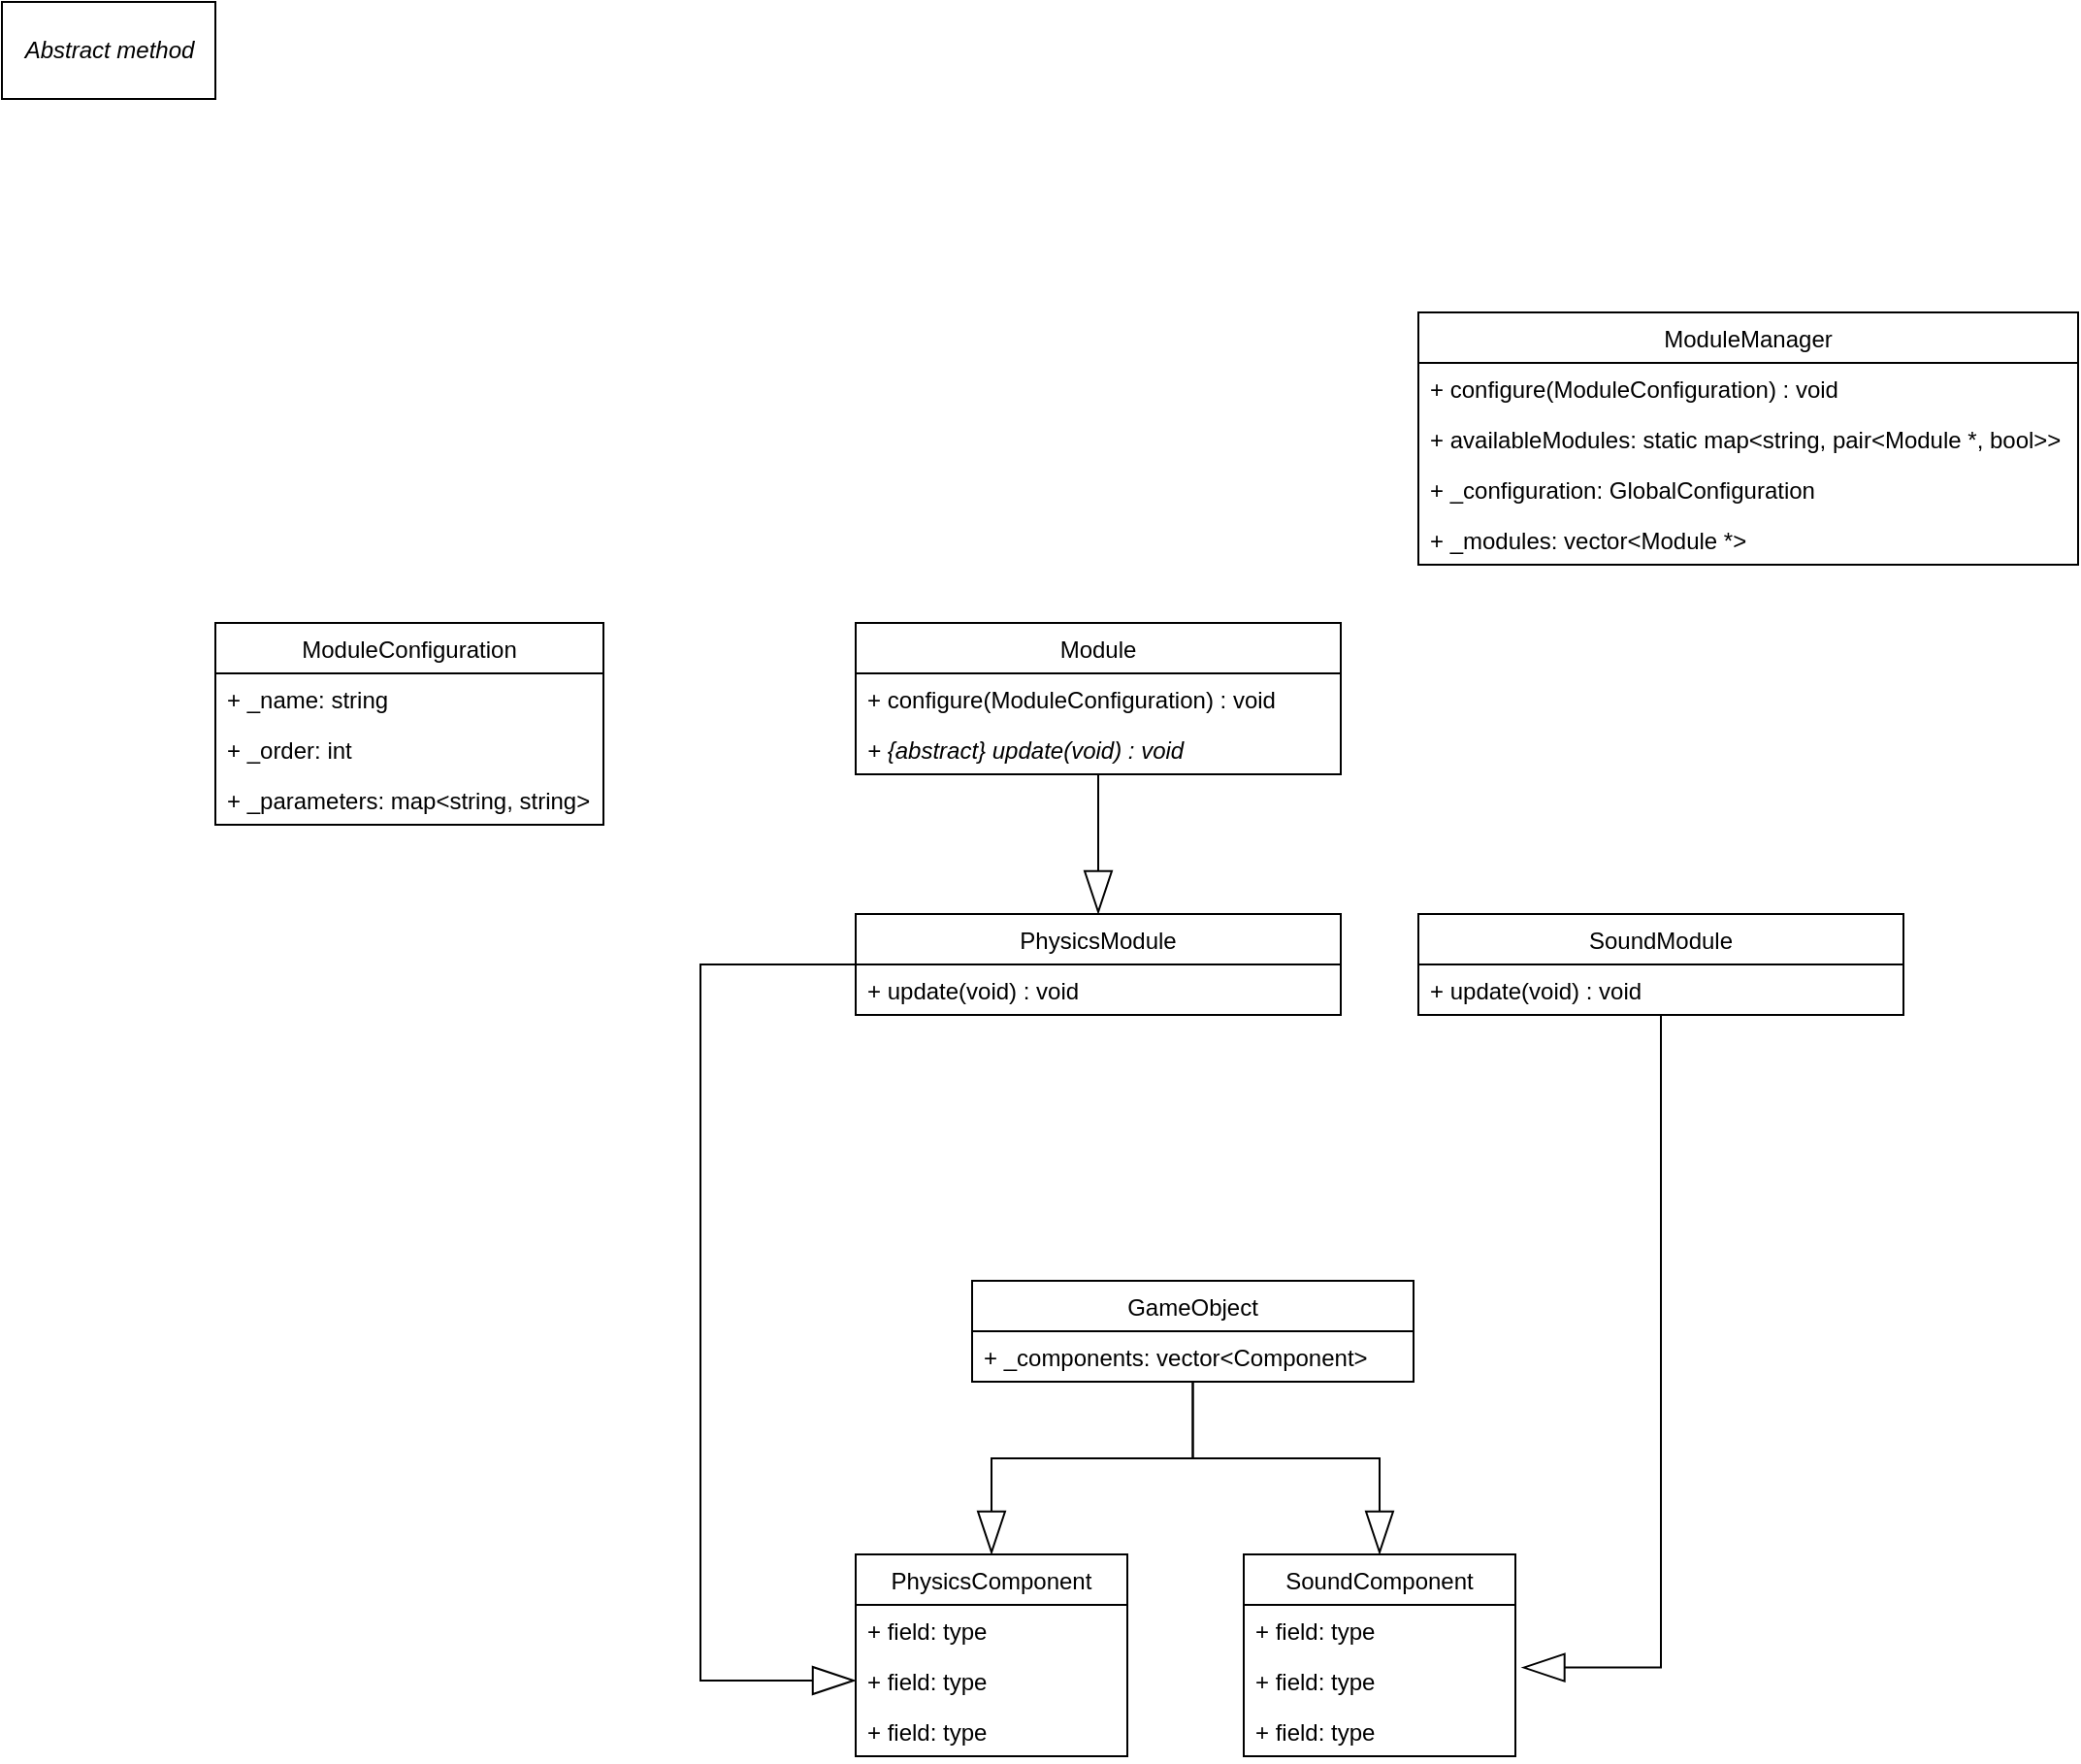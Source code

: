 <mxfile version="13.7.3" type="device"><diagram id="C5RBs43oDa-KdzZeNtuy" name="Page-1"><mxGraphModel dx="2500" dy="2136" grid="1" gridSize="10" guides="1" tooltips="1" connect="1" arrows="1" fold="1" page="1" pageScale="1" pageWidth="827" pageHeight="1169" math="0" shadow="0"><root><mxCell id="WIyWlLk6GJQsqaUBKTNV-0"/><mxCell id="WIyWlLk6GJQsqaUBKTNV-1" parent="WIyWlLk6GJQsqaUBKTNV-0"/><mxCell id="Kf1oH11V687AwYZiQJjq-15" style="edgeStyle=orthogonalEdgeStyle;rounded=0;orthogonalLoop=1;jettySize=auto;html=1;entryX=0.5;entryY=0;entryDx=0;entryDy=0;startArrow=none;startFill=0;endArrow=blockThin;endFill=0;startSize=20;endSize=20;sourcePerimeterSpacing=0;strokeWidth=1;" edge="1" parent="WIyWlLk6GJQsqaUBKTNV-1" source="Kf1oH11V687AwYZiQJjq-2" target="Kf1oH11V687AwYZiQJjq-12"><mxGeometry relative="1" as="geometry"/></mxCell><mxCell id="Kf1oH11V687AwYZiQJjq-2" value="Module" style="swimlane;fontStyle=0;childLayout=stackLayout;horizontal=1;startSize=26;fillColor=none;horizontalStack=0;resizeParent=1;resizeParentMax=0;resizeLast=0;collapsible=1;marginBottom=0;" vertex="1" parent="WIyWlLk6GJQsqaUBKTNV-1"><mxGeometry x="310" y="220" width="250" height="78" as="geometry"/></mxCell><mxCell id="Kf1oH11V687AwYZiQJjq-3" value="+ configure(ModuleConfiguration) : void" style="text;strokeColor=none;fillColor=none;align=left;verticalAlign=top;spacingLeft=4;spacingRight=4;overflow=hidden;rotatable=0;points=[[0,0.5],[1,0.5]];portConstraint=eastwest;" vertex="1" parent="Kf1oH11V687AwYZiQJjq-2"><mxGeometry y="26" width="250" height="26" as="geometry"/></mxCell><mxCell id="Kf1oH11V687AwYZiQJjq-5" value="+ {abstract} update(void) : void" style="text;strokeColor=none;fillColor=none;align=left;verticalAlign=top;spacingLeft=4;spacingRight=4;overflow=hidden;rotatable=0;points=[[0,0.5],[1,0.5]];portConstraint=eastwest;fontStyle=2" vertex="1" parent="Kf1oH11V687AwYZiQJjq-2"><mxGeometry y="52" width="250" height="26" as="geometry"/></mxCell><mxCell id="Kf1oH11V687AwYZiQJjq-11" value="&lt;i&gt;Abstract method&lt;/i&gt;" style="html=1;" vertex="1" parent="WIyWlLk6GJQsqaUBKTNV-1"><mxGeometry x="-130" y="-100" width="110" height="50" as="geometry"/></mxCell><mxCell id="Kf1oH11V687AwYZiQJjq-7" value="ModuleConfiguration" style="swimlane;fontStyle=0;childLayout=stackLayout;horizontal=1;startSize=26;fillColor=none;horizontalStack=0;resizeParent=1;resizeParentMax=0;resizeLast=0;collapsible=1;marginBottom=0;" vertex="1" parent="WIyWlLk6GJQsqaUBKTNV-1"><mxGeometry x="-20" y="220" width="200" height="104" as="geometry"/></mxCell><mxCell id="Kf1oH11V687AwYZiQJjq-8" value="+ _name: string" style="text;strokeColor=none;fillColor=none;align=left;verticalAlign=top;spacingLeft=4;spacingRight=4;overflow=hidden;rotatable=0;points=[[0,0.5],[1,0.5]];portConstraint=eastwest;" vertex="1" parent="Kf1oH11V687AwYZiQJjq-7"><mxGeometry y="26" width="200" height="26" as="geometry"/></mxCell><mxCell id="Kf1oH11V687AwYZiQJjq-9" value="+ _order: int" style="text;strokeColor=none;fillColor=none;align=left;verticalAlign=top;spacingLeft=4;spacingRight=4;overflow=hidden;rotatable=0;points=[[0,0.5],[1,0.5]];portConstraint=eastwest;" vertex="1" parent="Kf1oH11V687AwYZiQJjq-7"><mxGeometry y="52" width="200" height="26" as="geometry"/></mxCell><mxCell id="Kf1oH11V687AwYZiQJjq-10" value="+ _parameters: map&lt;string, string&gt;" style="text;strokeColor=none;fillColor=none;align=left;verticalAlign=top;spacingLeft=4;spacingRight=4;overflow=hidden;rotatable=0;points=[[0,0.5],[1,0.5]];portConstraint=eastwest;" vertex="1" parent="Kf1oH11V687AwYZiQJjq-7"><mxGeometry y="78" width="200" height="26" as="geometry"/></mxCell><mxCell id="Kf1oH11V687AwYZiQJjq-33" style="edgeStyle=orthogonalEdgeStyle;rounded=0;orthogonalLoop=1;jettySize=auto;html=1;startArrow=none;startFill=0;startSize=20;sourcePerimeterSpacing=0;endArrow=blockThin;endFill=0;endSize=20;strokeWidth=1;entryX=0;entryY=0.5;entryDx=0;entryDy=0;" edge="1" parent="WIyWlLk6GJQsqaUBKTNV-1" source="Kf1oH11V687AwYZiQJjq-12" target="Kf1oH11V687AwYZiQJjq-28"><mxGeometry relative="1" as="geometry"><mxPoint x="260" y="750" as="targetPoint"/><Array as="points"><mxPoint x="230" y="396.0"/><mxPoint x="230" y="765"/></Array></mxGeometry></mxCell><mxCell id="Kf1oH11V687AwYZiQJjq-12" value="PhysicsModule" style="swimlane;fontStyle=0;childLayout=stackLayout;horizontal=1;startSize=26;fillColor=none;horizontalStack=0;resizeParent=1;resizeParentMax=0;resizeLast=0;collapsible=1;marginBottom=0;" vertex="1" parent="WIyWlLk6GJQsqaUBKTNV-1"><mxGeometry x="310" y="370" width="250" height="52" as="geometry"/></mxCell><mxCell id="Kf1oH11V687AwYZiQJjq-14" value="+ update(void) : void" style="text;strokeColor=none;fillColor=none;align=left;verticalAlign=top;spacingLeft=4;spacingRight=4;overflow=hidden;rotatable=0;points=[[0,0.5],[1,0.5]];portConstraint=eastwest;fontStyle=0" vertex="1" parent="Kf1oH11V687AwYZiQJjq-12"><mxGeometry y="26" width="250" height="26" as="geometry"/></mxCell><mxCell id="Kf1oH11V687AwYZiQJjq-16" value="ModuleManager" style="swimlane;fontStyle=0;childLayout=stackLayout;horizontal=1;startSize=26;fillColor=none;horizontalStack=0;resizeParent=1;resizeParentMax=0;resizeLast=0;collapsible=1;marginBottom=0;" vertex="1" parent="WIyWlLk6GJQsqaUBKTNV-1"><mxGeometry x="600" y="60" width="340" height="130" as="geometry"/></mxCell><mxCell id="Kf1oH11V687AwYZiQJjq-20" value="+ configure(ModuleConfiguration) : void" style="text;strokeColor=none;fillColor=none;align=left;verticalAlign=top;spacingLeft=4;spacingRight=4;overflow=hidden;rotatable=0;points=[[0,0.5],[1,0.5]];portConstraint=eastwest;" vertex="1" parent="Kf1oH11V687AwYZiQJjq-16"><mxGeometry y="26" width="340" height="26" as="geometry"/></mxCell><mxCell id="Kf1oH11V687AwYZiQJjq-18" value="+ availableModules: static map&lt;string, pair&lt;Module *, bool&gt;&gt;" style="text;strokeColor=none;fillColor=none;align=left;verticalAlign=top;spacingLeft=4;spacingRight=4;overflow=hidden;rotatable=0;points=[[0,0.5],[1,0.5]];portConstraint=eastwest;" vertex="1" parent="Kf1oH11V687AwYZiQJjq-16"><mxGeometry y="52" width="340" height="26" as="geometry"/></mxCell><mxCell id="Kf1oH11V687AwYZiQJjq-19" value="+ _configuration: GlobalConfiguration" style="text;strokeColor=none;fillColor=none;align=left;verticalAlign=top;spacingLeft=4;spacingRight=4;overflow=hidden;rotatable=0;points=[[0,0.5],[1,0.5]];portConstraint=eastwest;" vertex="1" parent="Kf1oH11V687AwYZiQJjq-16"><mxGeometry y="78" width="340" height="26" as="geometry"/></mxCell><mxCell id="Kf1oH11V687AwYZiQJjq-21" value="+ _modules: vector&lt;Module *&gt;" style="text;strokeColor=none;fillColor=none;align=left;verticalAlign=top;spacingLeft=4;spacingRight=4;overflow=hidden;rotatable=0;points=[[0,0.5],[1,0.5]];portConstraint=eastwest;" vertex="1" parent="Kf1oH11V687AwYZiQJjq-16"><mxGeometry y="104" width="340" height="26" as="geometry"/></mxCell><mxCell id="Kf1oH11V687AwYZiQJjq-38" style="edgeStyle=orthogonalEdgeStyle;rounded=0;orthogonalLoop=1;jettySize=auto;html=1;entryX=1.023;entryY=0.242;entryDx=0;entryDy=0;entryPerimeter=0;startArrow=none;startFill=0;startSize=20;sourcePerimeterSpacing=0;endArrow=blockThin;endFill=0;endSize=20;strokeWidth=1;" edge="1" parent="WIyWlLk6GJQsqaUBKTNV-1" source="Kf1oH11V687AwYZiQJjq-31" target="Kf1oH11V687AwYZiQJjq-36"><mxGeometry relative="1" as="geometry"/></mxCell><mxCell id="Kf1oH11V687AwYZiQJjq-31" value="SoundModule" style="swimlane;fontStyle=0;childLayout=stackLayout;horizontal=1;startSize=26;fillColor=none;horizontalStack=0;resizeParent=1;resizeParentMax=0;resizeLast=0;collapsible=1;marginBottom=0;" vertex="1" parent="WIyWlLk6GJQsqaUBKTNV-1"><mxGeometry x="600" y="370" width="250" height="52" as="geometry"/></mxCell><mxCell id="Kf1oH11V687AwYZiQJjq-32" value="+ update(void) : void" style="text;strokeColor=none;fillColor=none;align=left;verticalAlign=top;spacingLeft=4;spacingRight=4;overflow=hidden;rotatable=0;points=[[0,0.5],[1,0.5]];portConstraint=eastwest;fontStyle=0" vertex="1" parent="Kf1oH11V687AwYZiQJjq-31"><mxGeometry y="26" width="250" height="26" as="geometry"/></mxCell><mxCell id="Kf1oH11V687AwYZiQJjq-26" value="PhysicsComponent" style="swimlane;fontStyle=0;childLayout=stackLayout;horizontal=1;startSize=26;fillColor=none;horizontalStack=0;resizeParent=1;resizeParentMax=0;resizeLast=0;collapsible=1;marginBottom=0;" vertex="1" parent="WIyWlLk6GJQsqaUBKTNV-1"><mxGeometry x="310" y="700" width="140" height="104" as="geometry"/></mxCell><mxCell id="Kf1oH11V687AwYZiQJjq-27" value="+ field: type" style="text;strokeColor=none;fillColor=none;align=left;verticalAlign=top;spacingLeft=4;spacingRight=4;overflow=hidden;rotatable=0;points=[[0,0.5],[1,0.5]];portConstraint=eastwest;" vertex="1" parent="Kf1oH11V687AwYZiQJjq-26"><mxGeometry y="26" width="140" height="26" as="geometry"/></mxCell><mxCell id="Kf1oH11V687AwYZiQJjq-28" value="+ field: type" style="text;strokeColor=none;fillColor=none;align=left;verticalAlign=top;spacingLeft=4;spacingRight=4;overflow=hidden;rotatable=0;points=[[0,0.5],[1,0.5]];portConstraint=eastwest;" vertex="1" parent="Kf1oH11V687AwYZiQJjq-26"><mxGeometry y="52" width="140" height="26" as="geometry"/></mxCell><mxCell id="Kf1oH11V687AwYZiQJjq-29" value="+ field: type" style="text;strokeColor=none;fillColor=none;align=left;verticalAlign=top;spacingLeft=4;spacingRight=4;overflow=hidden;rotatable=0;points=[[0,0.5],[1,0.5]];portConstraint=eastwest;" vertex="1" parent="Kf1oH11V687AwYZiQJjq-26"><mxGeometry y="78" width="140" height="26" as="geometry"/></mxCell><mxCell id="Kf1oH11V687AwYZiQJjq-34" value="SoundComponent" style="swimlane;fontStyle=0;childLayout=stackLayout;horizontal=1;startSize=26;fillColor=none;horizontalStack=0;resizeParent=1;resizeParentMax=0;resizeLast=0;collapsible=1;marginBottom=0;" vertex="1" parent="WIyWlLk6GJQsqaUBKTNV-1"><mxGeometry x="510" y="700" width="140" height="104" as="geometry"/></mxCell><mxCell id="Kf1oH11V687AwYZiQJjq-35" value="+ field: type" style="text;strokeColor=none;fillColor=none;align=left;verticalAlign=top;spacingLeft=4;spacingRight=4;overflow=hidden;rotatable=0;points=[[0,0.5],[1,0.5]];portConstraint=eastwest;" vertex="1" parent="Kf1oH11V687AwYZiQJjq-34"><mxGeometry y="26" width="140" height="26" as="geometry"/></mxCell><mxCell id="Kf1oH11V687AwYZiQJjq-36" value="+ field: type" style="text;strokeColor=none;fillColor=none;align=left;verticalAlign=top;spacingLeft=4;spacingRight=4;overflow=hidden;rotatable=0;points=[[0,0.5],[1,0.5]];portConstraint=eastwest;" vertex="1" parent="Kf1oH11V687AwYZiQJjq-34"><mxGeometry y="52" width="140" height="26" as="geometry"/></mxCell><mxCell id="Kf1oH11V687AwYZiQJjq-37" value="+ field: type" style="text;strokeColor=none;fillColor=none;align=left;verticalAlign=top;spacingLeft=4;spacingRight=4;overflow=hidden;rotatable=0;points=[[0,0.5],[1,0.5]];portConstraint=eastwest;" vertex="1" parent="Kf1oH11V687AwYZiQJjq-34"><mxGeometry y="78" width="140" height="26" as="geometry"/></mxCell><mxCell id="Kf1oH11V687AwYZiQJjq-39" style="edgeStyle=orthogonalEdgeStyle;rounded=0;orthogonalLoop=1;jettySize=auto;html=1;entryX=0.5;entryY=0;entryDx=0;entryDy=0;startArrow=none;startFill=0;startSize=20;sourcePerimeterSpacing=0;endArrow=blockThin;endFill=0;endSize=20;strokeWidth=1;" edge="1" parent="WIyWlLk6GJQsqaUBKTNV-1" source="Kf1oH11V687AwYZiQJjq-22" target="Kf1oH11V687AwYZiQJjq-26"><mxGeometry relative="1" as="geometry"/></mxCell><mxCell id="Kf1oH11V687AwYZiQJjq-40" style="edgeStyle=orthogonalEdgeStyle;rounded=0;orthogonalLoop=1;jettySize=auto;html=1;startArrow=none;startFill=0;startSize=20;sourcePerimeterSpacing=0;endArrow=blockThin;endFill=0;endSize=20;strokeWidth=1;" edge="1" parent="WIyWlLk6GJQsqaUBKTNV-1" source="Kf1oH11V687AwYZiQJjq-22" target="Kf1oH11V687AwYZiQJjq-34"><mxGeometry relative="1" as="geometry"/></mxCell><mxCell id="Kf1oH11V687AwYZiQJjq-22" value="GameObject" style="swimlane;fontStyle=0;childLayout=stackLayout;horizontal=1;startSize=26;fillColor=none;horizontalStack=0;resizeParent=1;resizeParentMax=0;resizeLast=0;collapsible=1;marginBottom=0;" vertex="1" parent="WIyWlLk6GJQsqaUBKTNV-1"><mxGeometry x="370" y="559" width="227.5" height="52" as="geometry"/></mxCell><mxCell id="Kf1oH11V687AwYZiQJjq-23" value="+ _components: vector&lt;Component&gt;" style="text;strokeColor=none;fillColor=none;align=left;verticalAlign=top;spacingLeft=4;spacingRight=4;overflow=hidden;rotatable=0;points=[[0,0.5],[1,0.5]];portConstraint=eastwest;" vertex="1" parent="Kf1oH11V687AwYZiQJjq-22"><mxGeometry y="26" width="227.5" height="26" as="geometry"/></mxCell></root></mxGraphModel></diagram></mxfile>